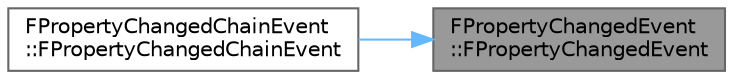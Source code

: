 digraph "FPropertyChangedEvent::FPropertyChangedEvent"
{
 // INTERACTIVE_SVG=YES
 // LATEX_PDF_SIZE
  bgcolor="transparent";
  edge [fontname=Helvetica,fontsize=10,labelfontname=Helvetica,labelfontsize=10];
  node [fontname=Helvetica,fontsize=10,shape=box,height=0.2,width=0.4];
  rankdir="RL";
  Node1 [id="Node000001",label="FPropertyChangedEvent\l::FPropertyChangedEvent",height=0.2,width=0.4,color="gray40", fillcolor="grey60", style="filled", fontcolor="black",tooltip=" "];
  Node1 -> Node2 [id="edge1_Node000001_Node000002",dir="back",color="steelblue1",style="solid",tooltip=" "];
  Node2 [id="Node000002",label="FPropertyChangedChainEvent\l::FPropertyChangedChainEvent",height=0.2,width=0.4,color="grey40", fillcolor="white", style="filled",URL="$d2/d11/structFPropertyChangedChainEvent.html#a9eb4550b2c5bf644c676cf5e126bd047",tooltip=" "];
}
